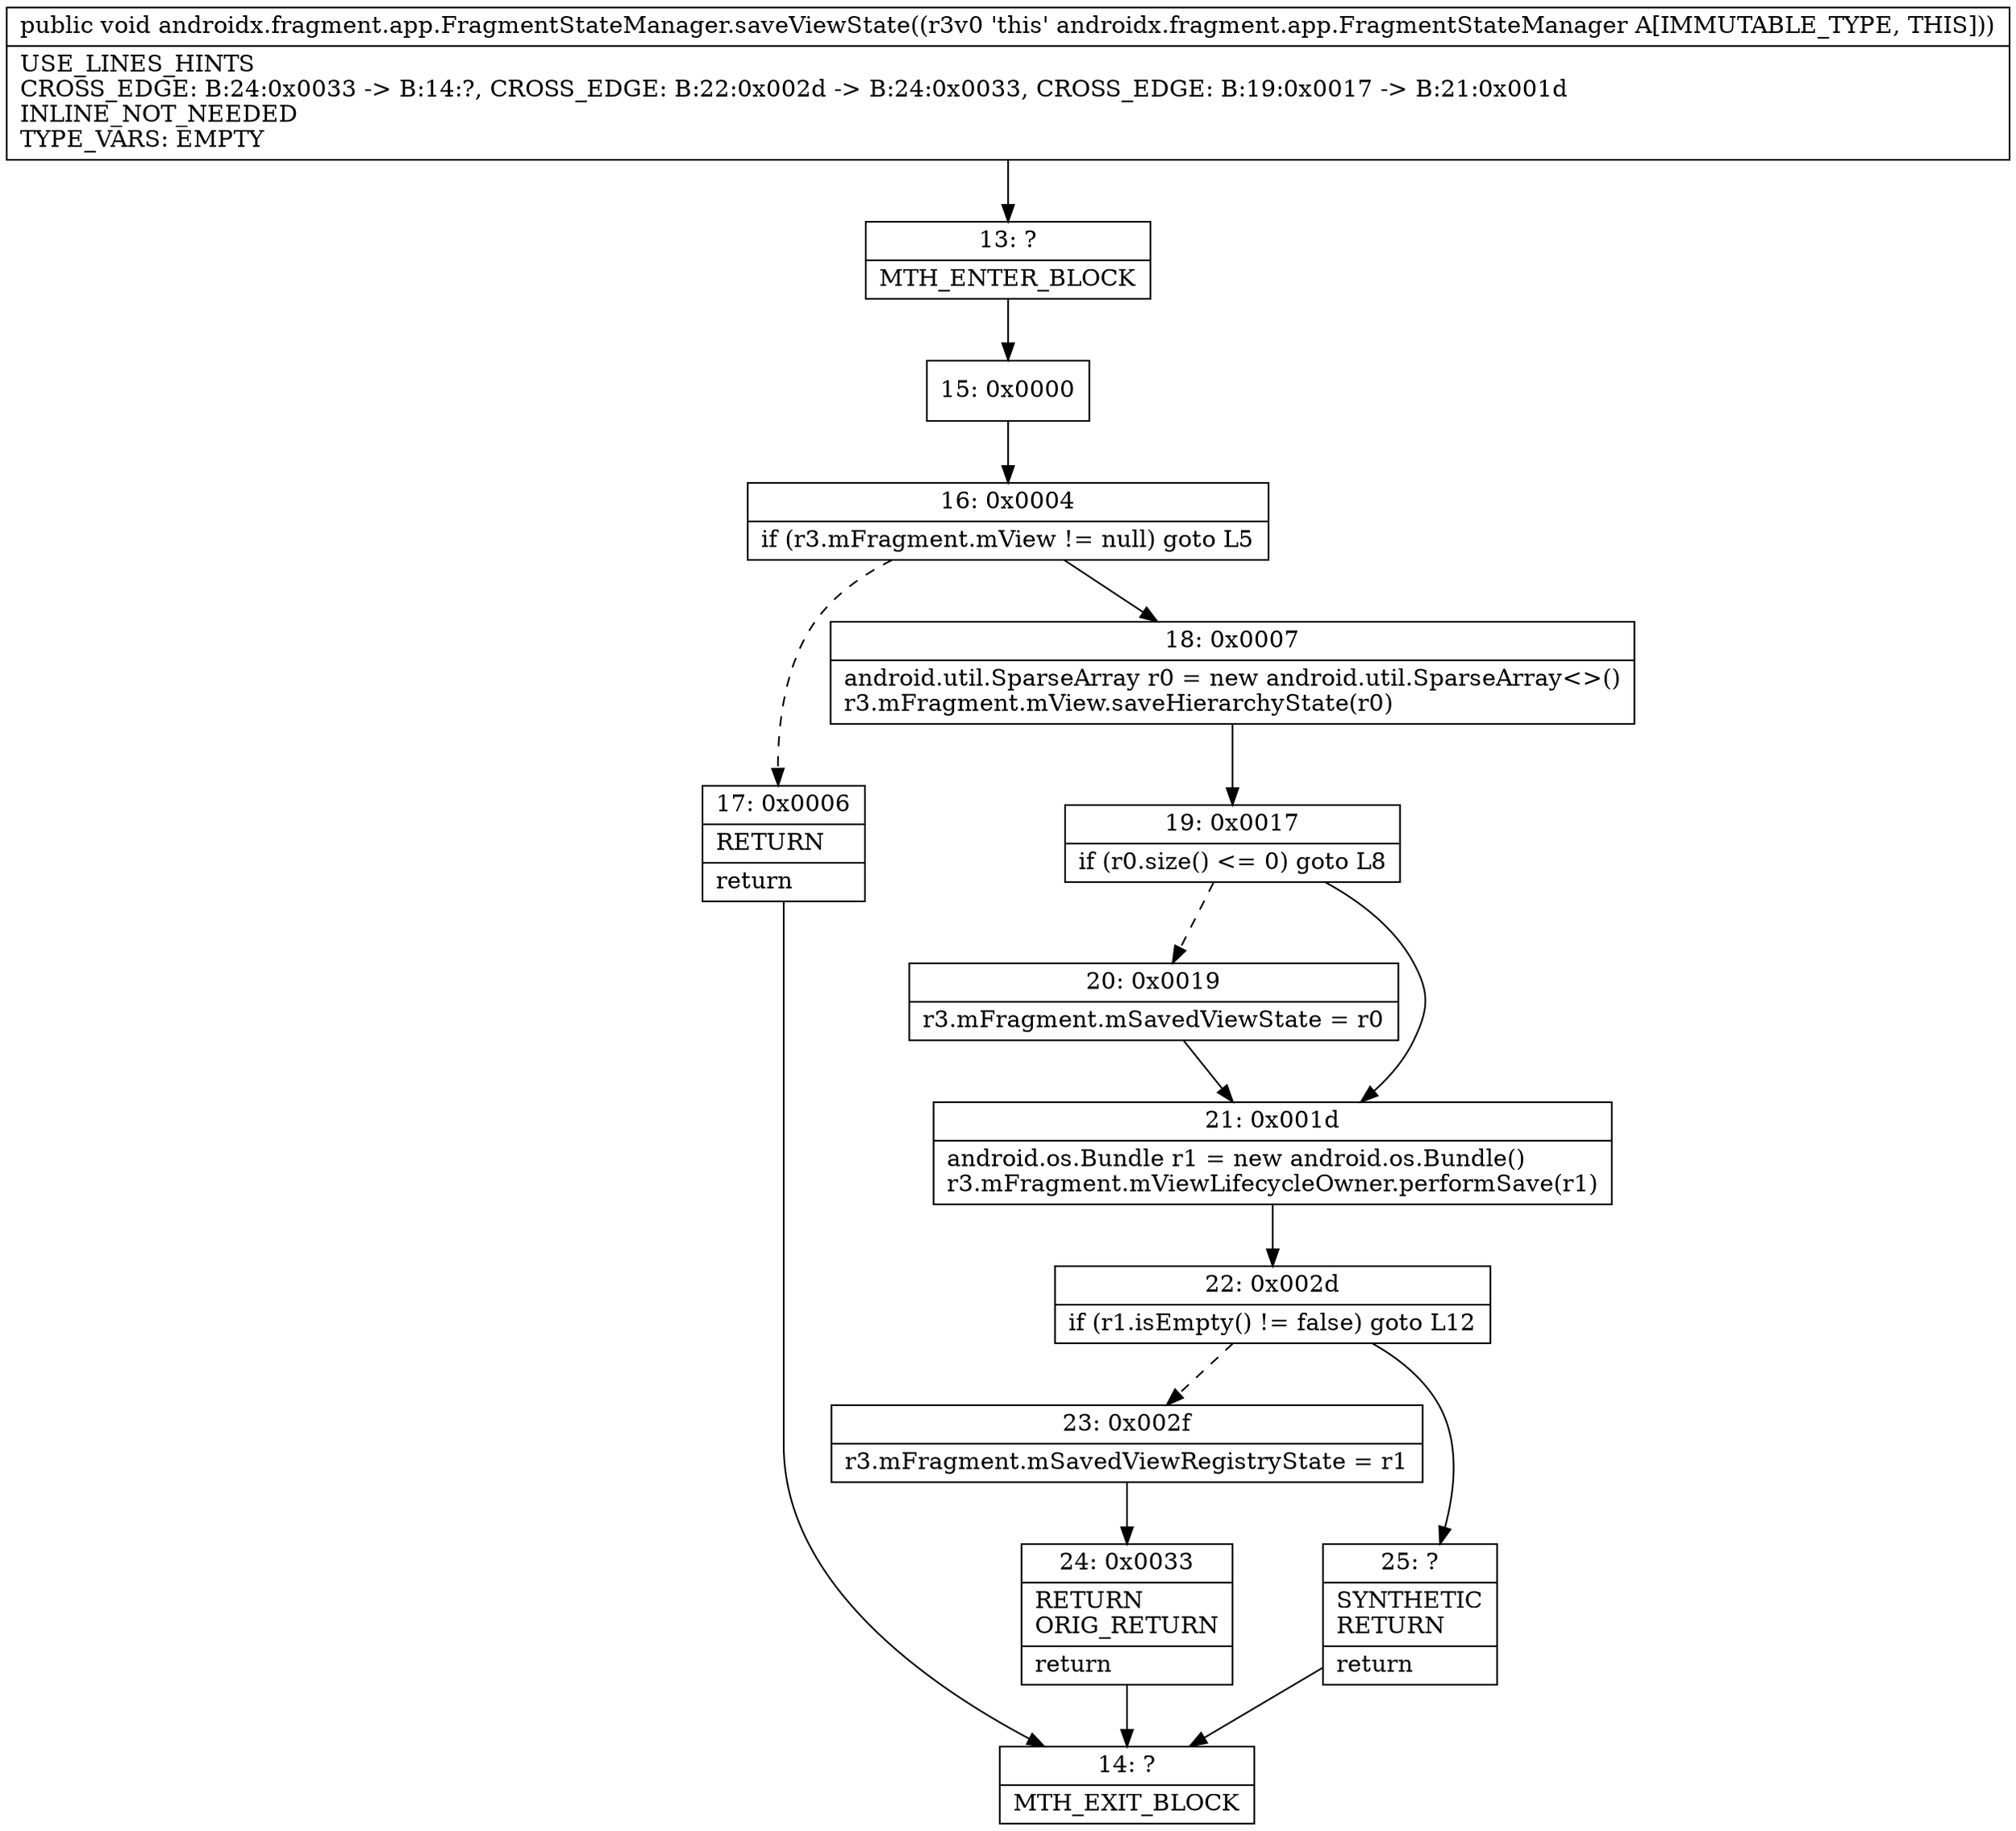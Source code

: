 digraph "CFG forandroidx.fragment.app.FragmentStateManager.saveViewState()V" {
Node_13 [shape=record,label="{13\:\ ?|MTH_ENTER_BLOCK\l}"];
Node_15 [shape=record,label="{15\:\ 0x0000}"];
Node_16 [shape=record,label="{16\:\ 0x0004|if (r3.mFragment.mView != null) goto L5\l}"];
Node_17 [shape=record,label="{17\:\ 0x0006|RETURN\l|return\l}"];
Node_14 [shape=record,label="{14\:\ ?|MTH_EXIT_BLOCK\l}"];
Node_18 [shape=record,label="{18\:\ 0x0007|android.util.SparseArray r0 = new android.util.SparseArray\<\>()\lr3.mFragment.mView.saveHierarchyState(r0)\l}"];
Node_19 [shape=record,label="{19\:\ 0x0017|if (r0.size() \<= 0) goto L8\l}"];
Node_20 [shape=record,label="{20\:\ 0x0019|r3.mFragment.mSavedViewState = r0\l}"];
Node_21 [shape=record,label="{21\:\ 0x001d|android.os.Bundle r1 = new android.os.Bundle()\lr3.mFragment.mViewLifecycleOwner.performSave(r1)\l}"];
Node_22 [shape=record,label="{22\:\ 0x002d|if (r1.isEmpty() != false) goto L12\l}"];
Node_23 [shape=record,label="{23\:\ 0x002f|r3.mFragment.mSavedViewRegistryState = r1\l}"];
Node_24 [shape=record,label="{24\:\ 0x0033|RETURN\lORIG_RETURN\l|return\l}"];
Node_25 [shape=record,label="{25\:\ ?|SYNTHETIC\lRETURN\l|return\l}"];
MethodNode[shape=record,label="{public void androidx.fragment.app.FragmentStateManager.saveViewState((r3v0 'this' androidx.fragment.app.FragmentStateManager A[IMMUTABLE_TYPE, THIS]))  | USE_LINES_HINTS\lCROSS_EDGE: B:24:0x0033 \-\> B:14:?, CROSS_EDGE: B:22:0x002d \-\> B:24:0x0033, CROSS_EDGE: B:19:0x0017 \-\> B:21:0x001d\lINLINE_NOT_NEEDED\lTYPE_VARS: EMPTY\l}"];
MethodNode -> Node_13;Node_13 -> Node_15;
Node_15 -> Node_16;
Node_16 -> Node_17[style=dashed];
Node_16 -> Node_18;
Node_17 -> Node_14;
Node_18 -> Node_19;
Node_19 -> Node_20[style=dashed];
Node_19 -> Node_21;
Node_20 -> Node_21;
Node_21 -> Node_22;
Node_22 -> Node_23[style=dashed];
Node_22 -> Node_25;
Node_23 -> Node_24;
Node_24 -> Node_14;
Node_25 -> Node_14;
}

